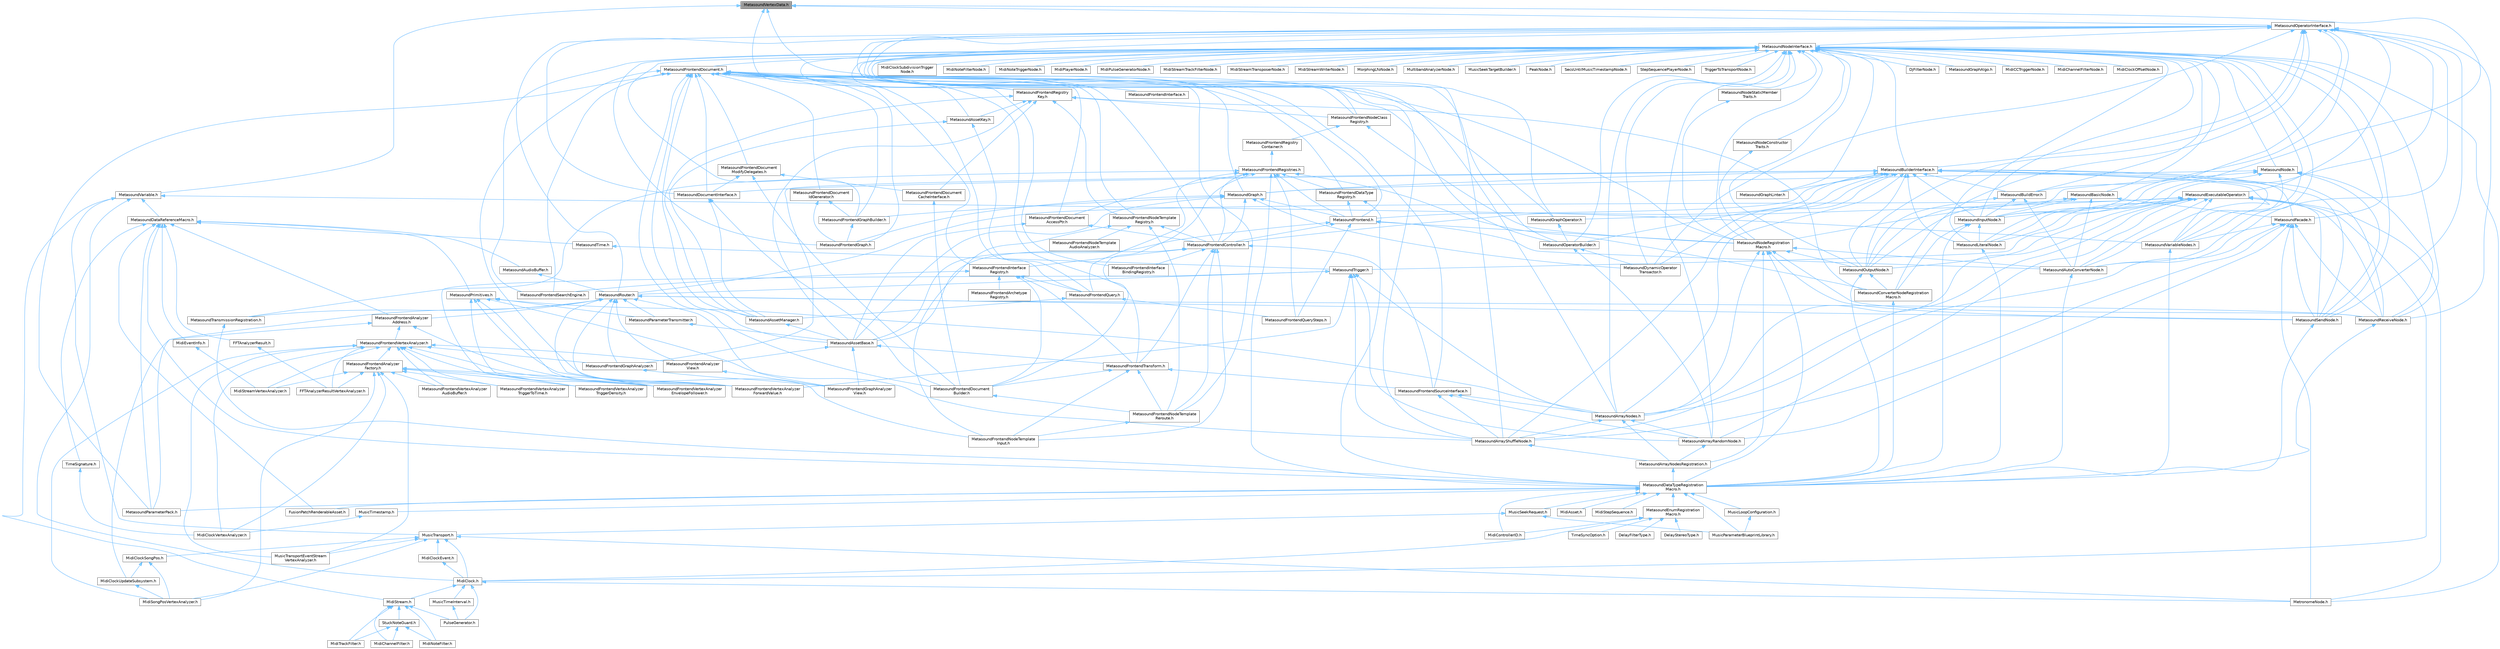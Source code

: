 digraph "MetasoundVertexData.h"
{
 // INTERACTIVE_SVG=YES
 // LATEX_PDF_SIZE
  bgcolor="transparent";
  edge [fontname=Helvetica,fontsize=10,labelfontname=Helvetica,labelfontsize=10];
  node [fontname=Helvetica,fontsize=10,shape=box,height=0.2,width=0.4];
  Node1 [id="Node000001",label="MetasoundVertexData.h",height=0.2,width=0.4,color="gray40", fillcolor="grey60", style="filled", fontcolor="black",tooltip=" "];
  Node1 -> Node2 [id="edge1_Node000001_Node000002",dir="back",color="steelblue1",style="solid",tooltip=" "];
  Node2 [id="Node000002",label="MetasoundGraphOperator.h",height=0.2,width=0.4,color="grey40", fillcolor="white", style="filled",URL="$d2/dd4/MetasoundGraphOperator_8h.html",tooltip=" "];
  Node2 -> Node3 [id="edge2_Node000002_Node000003",dir="back",color="steelblue1",style="solid",tooltip=" "];
  Node3 [id="Node000003",label="MetasoundOperatorBuilder.h",height=0.2,width=0.4,color="grey40", fillcolor="white", style="filled",URL="$de/d63/MetasoundOperatorBuilder_8h.html",tooltip=" "];
  Node3 -> Node4 [id="edge3_Node000003_Node000004",dir="back",color="steelblue1",style="solid",tooltip=" "];
  Node4 [id="Node000004",label="MetasoundArrayRandomNode.h",height=0.2,width=0.4,color="grey40", fillcolor="white", style="filled",URL="$d3/d94/MetasoundArrayRandomNode_8h.html",tooltip=" "];
  Node4 -> Node5 [id="edge4_Node000004_Node000005",dir="back",color="steelblue1",style="solid",tooltip=" "];
  Node5 [id="Node000005",label="MetasoundArrayNodesRegistration.h",height=0.2,width=0.4,color="grey40", fillcolor="white", style="filled",URL="$d2/d35/MetasoundArrayNodesRegistration_8h.html",tooltip=" "];
  Node5 -> Node6 [id="edge5_Node000005_Node000006",dir="back",color="steelblue1",style="solid",tooltip=" "];
  Node6 [id="Node000006",label="MetasoundDataTypeRegistration\lMacro.h",height=0.2,width=0.4,color="grey40", fillcolor="white", style="filled",URL="$d1/d2b/MetasoundDataTypeRegistrationMacro_8h.html",tooltip=" "];
  Node6 -> Node7 [id="edge6_Node000006_Node000007",dir="back",color="steelblue1",style="solid",tooltip=" "];
  Node7 [id="Node000007",label="FusionPatchRenderableAsset.h",height=0.2,width=0.4,color="grey40", fillcolor="white", style="filled",URL="$d0/dd5/FusionPatchRenderableAsset_8h.html",tooltip=" "];
  Node6 -> Node8 [id="edge7_Node000006_Node000008",dir="back",color="steelblue1",style="solid",tooltip=" "];
  Node8 [id="Node000008",label="MetasoundEnumRegistration\lMacro.h",height=0.2,width=0.4,color="grey40", fillcolor="white", style="filled",URL="$dd/da6/MetasoundEnumRegistrationMacro_8h.html",tooltip=" "];
  Node8 -> Node9 [id="edge8_Node000008_Node000009",dir="back",color="steelblue1",style="solid",tooltip=" "];
  Node9 [id="Node000009",label="DelayFilterType.h",height=0.2,width=0.4,color="grey40", fillcolor="white", style="filled",URL="$da/d13/DelayFilterType_8h.html",tooltip=" "];
  Node8 -> Node10 [id="edge9_Node000008_Node000010",dir="back",color="steelblue1",style="solid",tooltip=" "];
  Node10 [id="Node000010",label="DelayStereoType.h",height=0.2,width=0.4,color="grey40", fillcolor="white", style="filled",URL="$d4/db3/DelayStereoType_8h.html",tooltip=" "];
  Node8 -> Node11 [id="edge10_Node000008_Node000011",dir="back",color="steelblue1",style="solid",tooltip=" "];
  Node11 [id="Node000011",label="MidiClock.h",height=0.2,width=0.4,color="grey40", fillcolor="white", style="filled",URL="$df/d88/MidiClock_8h.html",tooltip=" "];
  Node11 -> Node12 [id="edge11_Node000011_Node000012",dir="back",color="steelblue1",style="solid",tooltip=" "];
  Node12 [id="Node000012",label="MetronomeNode.h",height=0.2,width=0.4,color="grey40", fillcolor="white", style="filled",URL="$d9/daa/MetronomeNode_8h.html",tooltip=" "];
  Node11 -> Node13 [id="edge12_Node000011_Node000013",dir="back",color="steelblue1",style="solid",tooltip=" "];
  Node13 [id="Node000013",label="MidiStream.h",height=0.2,width=0.4,color="grey40", fillcolor="white", style="filled",URL="$d8/ded/MidiStream_8h.html",tooltip=" "];
  Node13 -> Node14 [id="edge13_Node000013_Node000014",dir="back",color="steelblue1",style="solid",tooltip=" "];
  Node14 [id="Node000014",label="MidiChannelFilter.h",height=0.2,width=0.4,color="grey40", fillcolor="white", style="filled",URL="$d3/dab/MidiChannelFilter_8h.html",tooltip=" "];
  Node13 -> Node15 [id="edge14_Node000013_Node000015",dir="back",color="steelblue1",style="solid",tooltip=" "];
  Node15 [id="Node000015",label="MidiNoteFilter.h",height=0.2,width=0.4,color="grey40", fillcolor="white", style="filled",URL="$d4/d05/MidiNoteFilter_8h.html",tooltip=" "];
  Node13 -> Node16 [id="edge15_Node000013_Node000016",dir="back",color="steelblue1",style="solid",tooltip=" "];
  Node16 [id="Node000016",label="MidiTrackFilter.h",height=0.2,width=0.4,color="grey40", fillcolor="white", style="filled",URL="$d0/d2f/MidiTrackFilter_8h.html",tooltip=" "];
  Node13 -> Node17 [id="edge16_Node000013_Node000017",dir="back",color="steelblue1",style="solid",tooltip=" "];
  Node17 [id="Node000017",label="PulseGenerator.h",height=0.2,width=0.4,color="grey40", fillcolor="white", style="filled",URL="$da/db3/PulseGenerator_8h.html",tooltip=" "];
  Node13 -> Node18 [id="edge17_Node000013_Node000018",dir="back",color="steelblue1",style="solid",tooltip=" "];
  Node18 [id="Node000018",label="StuckNoteGuard.h",height=0.2,width=0.4,color="grey40", fillcolor="white", style="filled",URL="$df/dcf/StuckNoteGuard_8h.html",tooltip=" "];
  Node18 -> Node14 [id="edge18_Node000018_Node000014",dir="back",color="steelblue1",style="solid",tooltip=" "];
  Node18 -> Node15 [id="edge19_Node000018_Node000015",dir="back",color="steelblue1",style="solid",tooltip=" "];
  Node18 -> Node16 [id="edge20_Node000018_Node000016",dir="back",color="steelblue1",style="solid",tooltip=" "];
  Node11 -> Node19 [id="edge21_Node000011_Node000019",dir="back",color="steelblue1",style="solid",tooltip=" "];
  Node19 [id="Node000019",label="MusicTimeInterval.h",height=0.2,width=0.4,color="grey40", fillcolor="white", style="filled",URL="$dc/da7/MusicTimeInterval_8h.html",tooltip=" "];
  Node19 -> Node17 [id="edge22_Node000019_Node000017",dir="back",color="steelblue1",style="solid",tooltip=" "];
  Node11 -> Node17 [id="edge23_Node000011_Node000017",dir="back",color="steelblue1",style="solid",tooltip=" "];
  Node8 -> Node20 [id="edge24_Node000008_Node000020",dir="back",color="steelblue1",style="solid",tooltip=" "];
  Node20 [id="Node000020",label="MidiControllerID.h",height=0.2,width=0.4,color="grey40", fillcolor="white", style="filled",URL="$d0/d53/MidiControllerID_8h.html",tooltip=" "];
  Node8 -> Node21 [id="edge25_Node000008_Node000021",dir="back",color="steelblue1",style="solid",tooltip=" "];
  Node21 [id="Node000021",label="TimeSyncOption.h",height=0.2,width=0.4,color="grey40", fillcolor="white", style="filled",URL="$d4/dc5/HarmonixMetasound_2Public_2HarmonixMetasound_2DataTypes_2TimeSyncOption_8h.html",tooltip=" "];
  Node6 -> Node22 [id="edge26_Node000006_Node000022",dir="back",color="steelblue1",style="solid",tooltip=" "];
  Node22 [id="Node000022",label="MetasoundParameterPack.h",height=0.2,width=0.4,color="grey40", fillcolor="white", style="filled",URL="$d8/d84/MetasoundParameterPack_8h.html",tooltip=" "];
  Node6 -> Node23 [id="edge27_Node000006_Node000023",dir="back",color="steelblue1",style="solid",tooltip=" "];
  Node23 [id="Node000023",label="MidiAsset.h",height=0.2,width=0.4,color="grey40", fillcolor="white", style="filled",URL="$da/d6b/MidiAsset_8h.html",tooltip=" "];
  Node6 -> Node20 [id="edge28_Node000006_Node000020",dir="back",color="steelblue1",style="solid",tooltip=" "];
  Node6 -> Node24 [id="edge29_Node000006_Node000024",dir="back",color="steelblue1",style="solid",tooltip=" "];
  Node24 [id="Node000024",label="MidiStepSequence.h",height=0.2,width=0.4,color="grey40", fillcolor="white", style="filled",URL="$de/dbc/MidiStepSequence_8h.html",tooltip=" "];
  Node6 -> Node25 [id="edge30_Node000006_Node000025",dir="back",color="steelblue1",style="solid",tooltip=" "];
  Node25 [id="Node000025",label="MusicLoopConfiguration.h",height=0.2,width=0.4,color="grey40", fillcolor="white", style="filled",URL="$de/d33/MusicLoopConfiguration_8h.html",tooltip=" "];
  Node25 -> Node26 [id="edge31_Node000025_Node000026",dir="back",color="steelblue1",style="solid",tooltip=" "];
  Node26 [id="Node000026",label="MusicParameterBlueprintLibrary.h",height=0.2,width=0.4,color="grey40", fillcolor="white", style="filled",URL="$d0/d2e/MusicParameterBlueprintLibrary_8h.html",tooltip=" "];
  Node6 -> Node26 [id="edge32_Node000006_Node000026",dir="back",color="steelblue1",style="solid",tooltip=" "];
  Node6 -> Node27 [id="edge33_Node000006_Node000027",dir="back",color="steelblue1",style="solid",tooltip=" "];
  Node27 [id="Node000027",label="MusicSeekRequest.h",height=0.2,width=0.4,color="grey40", fillcolor="white", style="filled",URL="$d0/d38/MusicSeekRequest_8h.html",tooltip=" "];
  Node27 -> Node26 [id="edge34_Node000027_Node000026",dir="back",color="steelblue1",style="solid",tooltip=" "];
  Node27 -> Node28 [id="edge35_Node000027_Node000028",dir="back",color="steelblue1",style="solid",tooltip=" "];
  Node28 [id="Node000028",label="MusicTransport.h",height=0.2,width=0.4,color="grey40", fillcolor="white", style="filled",URL="$d2/d3d/MusicTransport_8h.html",tooltip=" "];
  Node28 -> Node12 [id="edge36_Node000028_Node000012",dir="back",color="steelblue1",style="solid",tooltip=" "];
  Node28 -> Node11 [id="edge37_Node000028_Node000011",dir="back",color="steelblue1",style="solid",tooltip=" "];
  Node28 -> Node29 [id="edge38_Node000028_Node000029",dir="back",color="steelblue1",style="solid",tooltip=" "];
  Node29 [id="Node000029",label="MidiClockEvent.h",height=0.2,width=0.4,color="grey40", fillcolor="white", style="filled",URL="$d7/d7d/MidiClockEvent_8h.html",tooltip=" "];
  Node29 -> Node11 [id="edge39_Node000029_Node000011",dir="back",color="steelblue1",style="solid",tooltip=" "];
  Node28 -> Node30 [id="edge40_Node000028_Node000030",dir="back",color="steelblue1",style="solid",tooltip=" "];
  Node30 [id="Node000030",label="MidiClockSongPos.h",height=0.2,width=0.4,color="grey40", fillcolor="white", style="filled",URL="$d2/d72/MidiClockSongPos_8h.html",tooltip=" "];
  Node30 -> Node31 [id="edge41_Node000030_Node000031",dir="back",color="steelblue1",style="solid",tooltip=" "];
  Node31 [id="Node000031",label="MidiClockUpdateSubsystem.h",height=0.2,width=0.4,color="grey40", fillcolor="white", style="filled",URL="$dc/d52/MidiClockUpdateSubsystem_8h.html",tooltip=" "];
  Node31 -> Node32 [id="edge42_Node000031_Node000032",dir="back",color="steelblue1",style="solid",tooltip=" "];
  Node32 [id="Node000032",label="MidiSongPosVertexAnalyzer.h",height=0.2,width=0.4,color="grey40", fillcolor="white", style="filled",URL="$db/d10/MidiSongPosVertexAnalyzer_8h.html",tooltip=" "];
  Node30 -> Node32 [id="edge43_Node000030_Node000032",dir="back",color="steelblue1",style="solid",tooltip=" "];
  Node28 -> Node32 [id="edge44_Node000028_Node000032",dir="back",color="steelblue1",style="solid",tooltip=" "];
  Node28 -> Node33 [id="edge45_Node000028_Node000033",dir="back",color="steelblue1",style="solid",tooltip=" "];
  Node33 [id="Node000033",label="MusicTransportEventStream\lVertexAnalyzer.h",height=0.2,width=0.4,color="grey40", fillcolor="white", style="filled",URL="$d1/da4/MusicTransportEventStreamVertexAnalyzer_8h.html",tooltip=" "];
  Node6 -> Node34 [id="edge46_Node000006_Node000034",dir="back",color="steelblue1",style="solid",tooltip=" "];
  Node34 [id="Node000034",label="MusicTimestamp.h",height=0.2,width=0.4,color="grey40", fillcolor="white", style="filled",URL="$dc/d8f/MusicTimestamp_8h.html",tooltip=" "];
  Node34 -> Node35 [id="edge47_Node000034_Node000035",dir="back",color="steelblue1",style="solid",tooltip=" "];
  Node35 [id="Node000035",label="MidiClockVertexAnalyzer.h",height=0.2,width=0.4,color="grey40", fillcolor="white", style="filled",URL="$d5/dfa/MidiClockVertexAnalyzer_8h.html",tooltip=" "];
  Node3 -> Node36 [id="edge48_Node000003_Node000036",dir="back",color="steelblue1",style="solid",tooltip=" "];
  Node36 [id="Node000036",label="MetasoundDynamicOperator\lTransactor.h",height=0.2,width=0.4,color="grey40", fillcolor="white", style="filled",URL="$dc/dbd/MetasoundDynamicOperatorTransactor_8h.html",tooltip=" "];
  Node1 -> Node37 [id="edge49_Node000001_Node000037",dir="back",color="steelblue1",style="solid",tooltip=" "];
  Node37 [id="Node000037",label="MetasoundInputNode.h",height=0.2,width=0.4,color="grey40", fillcolor="white", style="filled",URL="$d3/d30/MetasoundInputNode_8h.html",tooltip=" "];
  Node37 -> Node38 [id="edge50_Node000037_Node000038",dir="back",color="steelblue1",style="solid",tooltip=" "];
  Node38 [id="Node000038",label="MetasoundConverterNodeRegistration\lMacro.h",height=0.2,width=0.4,color="grey40", fillcolor="white", style="filled",URL="$d1/de5/MetasoundConverterNodeRegistrationMacro_8h.html",tooltip=" "];
  Node38 -> Node6 [id="edge51_Node000038_Node000006",dir="back",color="steelblue1",style="solid",tooltip=" "];
  Node37 -> Node6 [id="edge52_Node000037_Node000006",dir="back",color="steelblue1",style="solid",tooltip=" "];
  Node37 -> Node39 [id="edge53_Node000037_Node000039",dir="back",color="steelblue1",style="solid",tooltip=" "];
  Node39 [id="Node000039",label="MetasoundLiteralNode.h",height=0.2,width=0.4,color="grey40", fillcolor="white", style="filled",URL="$db/d1d/MetasoundLiteralNode_8h.html",tooltip=" "];
  Node39 -> Node6 [id="edge54_Node000039_Node000006",dir="back",color="steelblue1",style="solid",tooltip=" "];
  Node1 -> Node3 [id="edge55_Node000001_Node000003",dir="back",color="steelblue1",style="solid",tooltip=" "];
  Node1 -> Node40 [id="edge56_Node000001_Node000040",dir="back",color="steelblue1",style="solid",tooltip=" "];
  Node40 [id="Node000040",label="MetasoundOperatorInterface.h",height=0.2,width=0.4,color="grey40", fillcolor="white", style="filled",URL="$dd/d27/MetasoundOperatorInterface_8h.html",tooltip=" "];
  Node40 -> Node41 [id="edge57_Node000040_Node000041",dir="back",color="steelblue1",style="solid",tooltip=" "];
  Node41 [id="Node000041",label="MetasoundArrayNodes.h",height=0.2,width=0.4,color="grey40", fillcolor="white", style="filled",URL="$de/d05/MetasoundArrayNodes_8h.html",tooltip=" "];
  Node41 -> Node5 [id="edge58_Node000041_Node000005",dir="back",color="steelblue1",style="solid",tooltip=" "];
  Node41 -> Node4 [id="edge59_Node000041_Node000004",dir="back",color="steelblue1",style="solid",tooltip=" "];
  Node41 -> Node42 [id="edge60_Node000041_Node000042",dir="back",color="steelblue1",style="solid",tooltip=" "];
  Node42 [id="Node000042",label="MetasoundArrayShuffleNode.h",height=0.2,width=0.4,color="grey40", fillcolor="white", style="filled",URL="$db/dcb/MetasoundArrayShuffleNode_8h.html",tooltip=" "];
  Node42 -> Node5 [id="edge61_Node000042_Node000005",dir="back",color="steelblue1",style="solid",tooltip=" "];
  Node40 -> Node42 [id="edge62_Node000040_Node000042",dir="back",color="steelblue1",style="solid",tooltip=" "];
  Node40 -> Node43 [id="edge63_Node000040_Node000043",dir="back",color="steelblue1",style="solid",tooltip=" "];
  Node43 [id="Node000043",label="MetasoundAutoConverterNode.h",height=0.2,width=0.4,color="grey40", fillcolor="white", style="filled",URL="$de/d7e/MetasoundAutoConverterNode_8h.html",tooltip=" "];
  Node43 -> Node6 [id="edge64_Node000043_Node000006",dir="back",color="steelblue1",style="solid",tooltip=" "];
  Node40 -> Node44 [id="edge65_Node000040_Node000044",dir="back",color="steelblue1",style="solid",tooltip=" "];
  Node44 [id="Node000044",label="MetasoundBuildError.h",height=0.2,width=0.4,color="grey40", fillcolor="white", style="filled",URL="$d6/d6d/MetasoundBuildError_8h.html",tooltip=" "];
  Node44 -> Node43 [id="edge66_Node000044_Node000043",dir="back",color="steelblue1",style="solid",tooltip=" "];
  Node44 -> Node37 [id="edge67_Node000044_Node000037",dir="back",color="steelblue1",style="solid",tooltip=" "];
  Node44 -> Node45 [id="edge68_Node000044_Node000045",dir="back",color="steelblue1",style="solid",tooltip=" "];
  Node45 [id="Node000045",label="MetasoundOutputNode.h",height=0.2,width=0.4,color="grey40", fillcolor="white", style="filled",URL="$d5/d06/MetasoundOutputNode_8h.html",tooltip=" "];
  Node45 -> Node38 [id="edge69_Node000045_Node000038",dir="back",color="steelblue1",style="solid",tooltip=" "];
  Node45 -> Node6 [id="edge70_Node000045_Node000006",dir="back",color="steelblue1",style="solid",tooltip=" "];
  Node40 -> Node46 [id="edge71_Node000040_Node000046",dir="back",color="steelblue1",style="solid",tooltip=" "];
  Node46 [id="Node000046",label="MetasoundBuilderInterface.h",height=0.2,width=0.4,color="grey40", fillcolor="white", style="filled",URL="$d9/d0d/MetasoundBuilderInterface_8h.html",tooltip=" "];
  Node46 -> Node41 [id="edge72_Node000046_Node000041",dir="back",color="steelblue1",style="solid",tooltip=" "];
  Node46 -> Node42 [id="edge73_Node000046_Node000042",dir="back",color="steelblue1",style="solid",tooltip=" "];
  Node46 -> Node43 [id="edge74_Node000046_Node000043",dir="back",color="steelblue1",style="solid",tooltip=" "];
  Node46 -> Node44 [id="edge75_Node000046_Node000044",dir="back",color="steelblue1",style="solid",tooltip=" "];
  Node46 -> Node47 [id="edge76_Node000046_Node000047",dir="back",color="steelblue1",style="solid",tooltip=" "];
  Node47 [id="Node000047",label="MetasoundDocumentInterface.h",height=0.2,width=0.4,color="grey40", fillcolor="white", style="filled",URL="$dd/dfb/MetasoundDocumentInterface_8h.html",tooltip=" "];
  Node47 -> Node48 [id="edge77_Node000047_Node000048",dir="back",color="steelblue1",style="solid",tooltip=" "];
  Node48 [id="Node000048",label="MetasoundAssetManager.h",height=0.2,width=0.4,color="grey40", fillcolor="white", style="filled",URL="$dd/da3/MetasoundAssetManager_8h.html",tooltip=" "];
  Node48 -> Node49 [id="edge78_Node000048_Node000049",dir="back",color="steelblue1",style="solid",tooltip=" "];
  Node49 [id="Node000049",label="MetasoundAssetBase.h",height=0.2,width=0.4,color="grey40", fillcolor="white", style="filled",URL="$d5/d81/MetasoundAssetBase_8h.html",tooltip=" "];
  Node49 -> Node50 [id="edge79_Node000049_Node000050",dir="back",color="steelblue1",style="solid",tooltip=" "];
  Node50 [id="Node000050",label="MetasoundFrontendAnalyzer\lView.h",height=0.2,width=0.4,color="grey40", fillcolor="white", style="filled",URL="$d0/d5e/MetasoundFrontendAnalyzerView_8h.html",tooltip=" "];
  Node50 -> Node51 [id="edge80_Node000050_Node000051",dir="back",color="steelblue1",style="solid",tooltip=" "];
  Node51 [id="Node000051",label="MetasoundFrontendGraphAnalyzer\lView.h",height=0.2,width=0.4,color="grey40", fillcolor="white", style="filled",URL="$d6/dd1/MetasoundFrontendGraphAnalyzerView_8h.html",tooltip=" "];
  Node49 -> Node51 [id="edge81_Node000049_Node000051",dir="back",color="steelblue1",style="solid",tooltip=" "];
  Node49 -> Node52 [id="edge82_Node000049_Node000052",dir="back",color="steelblue1",style="solid",tooltip=" "];
  Node52 [id="Node000052",label="MetasoundFrontendTransform.h",height=0.2,width=0.4,color="grey40", fillcolor="white", style="filled",URL="$dc/d48/MetasoundFrontendTransform_8h.html",tooltip=" "];
  Node52 -> Node53 [id="edge83_Node000052_Node000053",dir="back",color="steelblue1",style="solid",tooltip=" "];
  Node53 [id="Node000053",label="MetasoundFrontendDocument\lBuilder.h",height=0.2,width=0.4,color="grey40", fillcolor="white", style="filled",URL="$da/dfa/MetasoundFrontendDocumentBuilder_8h.html",tooltip=" "];
  Node53 -> Node54 [id="edge84_Node000053_Node000054",dir="back",color="steelblue1",style="solid",tooltip=" "];
  Node54 [id="Node000054",label="MetasoundFrontendNodeTemplate\lReroute.h",height=0.2,width=0.4,color="grey40", fillcolor="white", style="filled",URL="$d7/d33/MetasoundFrontendNodeTemplateReroute_8h.html",tooltip=" "];
  Node54 -> Node55 [id="edge85_Node000054_Node000055",dir="back",color="steelblue1",style="solid",tooltip=" "];
  Node55 [id="Node000055",label="MetasoundFrontendNodeTemplate\lInput.h",height=0.2,width=0.4,color="grey40", fillcolor="white", style="filled",URL="$d6/d69/MetasoundFrontendNodeTemplateInput_8h.html",tooltip=" "];
  Node52 -> Node55 [id="edge86_Node000052_Node000055",dir="back",color="steelblue1",style="solid",tooltip=" "];
  Node52 -> Node54 [id="edge87_Node000052_Node000054",dir="back",color="steelblue1",style="solid",tooltip=" "];
  Node52 -> Node56 [id="edge88_Node000052_Node000056",dir="back",color="steelblue1",style="solid",tooltip=" "];
  Node56 [id="Node000056",label="MetasoundFrontendSourceInterface.h",height=0.2,width=0.4,color="grey40", fillcolor="white", style="filled",URL="$de/db5/MetasoundFrontendSourceInterface_8h.html",tooltip=" "];
  Node56 -> Node41 [id="edge89_Node000056_Node000041",dir="back",color="steelblue1",style="solid",tooltip=" "];
  Node56 -> Node4 [id="edge90_Node000056_Node000004",dir="back",color="steelblue1",style="solid",tooltip=" "];
  Node56 -> Node42 [id="edge91_Node000056_Node000042",dir="back",color="steelblue1",style="solid",tooltip=" "];
  Node47 -> Node53 [id="edge92_Node000047_Node000053",dir="back",color="steelblue1",style="solid",tooltip=" "];
  Node46 -> Node36 [id="edge93_Node000046_Node000036",dir="back",color="steelblue1",style="solid",tooltip=" "];
  Node46 -> Node57 [id="edge94_Node000046_Node000057",dir="back",color="steelblue1",style="solid",tooltip=" "];
  Node57 [id="Node000057",label="MetasoundFacade.h",height=0.2,width=0.4,color="grey40", fillcolor="white", style="filled",URL="$d2/deb/MetasoundFacade_8h.html",tooltip=" "];
  Node57 -> Node41 [id="edge95_Node000057_Node000041",dir="back",color="steelblue1",style="solid",tooltip=" "];
  Node57 -> Node4 [id="edge96_Node000057_Node000004",dir="back",color="steelblue1",style="solid",tooltip=" "];
  Node57 -> Node42 [id="edge97_Node000057_Node000042",dir="back",color="steelblue1",style="solid",tooltip=" "];
  Node57 -> Node58 [id="edge98_Node000057_Node000058",dir="back",color="steelblue1",style="solid",tooltip=" "];
  Node58 [id="Node000058",label="MetasoundReceiveNode.h",height=0.2,width=0.4,color="grey40", fillcolor="white", style="filled",URL="$d3/d08/MetasoundReceiveNode_8h.html",tooltip=" "];
  Node58 -> Node6 [id="edge99_Node000058_Node000006",dir="back",color="steelblue1",style="solid",tooltip=" "];
  Node57 -> Node59 [id="edge100_Node000057_Node000059",dir="back",color="steelblue1",style="solid",tooltip=" "];
  Node59 [id="Node000059",label="MetasoundSendNode.h",height=0.2,width=0.4,color="grey40", fillcolor="white", style="filled",URL="$dc/dca/MetasoundSendNode_8h.html",tooltip=" "];
  Node59 -> Node6 [id="edge101_Node000059_Node000006",dir="back",color="steelblue1",style="solid",tooltip=" "];
  Node57 -> Node60 [id="edge102_Node000057_Node000060",dir="back",color="steelblue1",style="solid",tooltip=" "];
  Node60 [id="Node000060",label="MetasoundVariableNodes.h",height=0.2,width=0.4,color="grey40", fillcolor="white", style="filled",URL="$d8/d34/MetasoundVariableNodes_8h.html",tooltip=" "];
  Node60 -> Node6 [id="edge103_Node000060_Node000006",dir="back",color="steelblue1",style="solid",tooltip=" "];
  Node57 -> Node12 [id="edge104_Node000057_Node000012",dir="back",color="steelblue1",style="solid",tooltip=" "];
  Node46 -> Node61 [id="edge105_Node000046_Node000061",dir="back",color="steelblue1",style="solid",tooltip=" "];
  Node61 [id="Node000061",label="MetasoundFrontend.h",height=0.2,width=0.4,color="grey40", fillcolor="white", style="filled",URL="$d4/d31/MetasoundFrontend_8h.html",tooltip=" "];
  Node61 -> Node49 [id="edge106_Node000061_Node000049",dir="back",color="steelblue1",style="solid",tooltip=" "];
  Node61 -> Node43 [id="edge107_Node000061_Node000043",dir="back",color="steelblue1",style="solid",tooltip=" "];
  Node61 -> Node62 [id="edge108_Node000061_Node000062",dir="back",color="steelblue1",style="solid",tooltip=" "];
  Node62 [id="Node000062",label="MetasoundFrontendController.h",height=0.2,width=0.4,color="grey40", fillcolor="white", style="filled",URL="$d0/d64/MetasoundFrontendController_8h.html",tooltip=" "];
  Node62 -> Node49 [id="edge109_Node000062_Node000049",dir="back",color="steelblue1",style="solid",tooltip=" "];
  Node62 -> Node63 [id="edge110_Node000062_Node000063",dir="back",color="steelblue1",style="solid",tooltip=" "];
  Node63 [id="Node000063",label="MetasoundFrontendInterface\lBindingRegistry.h",height=0.2,width=0.4,color="grey40", fillcolor="white", style="filled",URL="$da/de4/MetasoundFrontendInterfaceBindingRegistry_8h.html",tooltip=" "];
  Node62 -> Node64 [id="edge111_Node000062_Node000064",dir="back",color="steelblue1",style="solid",tooltip=" "];
  Node64 [id="Node000064",label="MetasoundFrontendInterface\lRegistry.h",height=0.2,width=0.4,color="grey40", fillcolor="white", style="filled",URL="$d7/d91/MetasoundFrontendInterfaceRegistry_8h.html",tooltip=" "];
  Node64 -> Node65 [id="edge112_Node000064_Node000065",dir="back",color="steelblue1",style="solid",tooltip=" "];
  Node65 [id="Node000065",label="MetasoundFrontendArchetype\lRegistry.h",height=0.2,width=0.4,color="grey40", fillcolor="white", style="filled",URL="$db/d0e/MetasoundFrontendArchetypeRegistry_8h.html",tooltip=" "];
  Node64 -> Node53 [id="edge113_Node000064_Node000053",dir="back",color="steelblue1",style="solid",tooltip=" "];
  Node64 -> Node66 [id="edge114_Node000064_Node000066",dir="back",color="steelblue1",style="solid",tooltip=" "];
  Node66 [id="Node000066",label="MetasoundFrontendQuery.h",height=0.2,width=0.4,color="grey40", fillcolor="white", style="filled",URL="$d6/dba/MetasoundFrontendQuery_8h.html",tooltip=" "];
  Node66 -> Node48 [id="edge115_Node000066_Node000048",dir="back",color="steelblue1",style="solid",tooltip=" "];
  Node66 -> Node67 [id="edge116_Node000066_Node000067",dir="back",color="steelblue1",style="solid",tooltip=" "];
  Node67 [id="Node000067",label="MetasoundFrontendQuerySteps.h",height=0.2,width=0.4,color="grey40", fillcolor="white", style="filled",URL="$d1/d63/MetasoundFrontendQuerySteps_8h.html",tooltip=" "];
  Node64 -> Node68 [id="edge117_Node000064_Node000068",dir="back",color="steelblue1",style="solid",tooltip=" "];
  Node68 [id="Node000068",label="MetasoundFrontendSearchEngine.h",height=0.2,width=0.4,color="grey40", fillcolor="white", style="filled",URL="$d3/de8/MetasoundFrontendSearchEngine_8h.html",tooltip=" "];
  Node64 -> Node52 [id="edge118_Node000064_Node000052",dir="back",color="steelblue1",style="solid",tooltip=" "];
  Node62 -> Node55 [id="edge119_Node000062_Node000055",dir="back",color="steelblue1",style="solid",tooltip=" "];
  Node62 -> Node54 [id="edge120_Node000062_Node000054",dir="back",color="steelblue1",style="solid",tooltip=" "];
  Node62 -> Node56 [id="edge121_Node000062_Node000056",dir="back",color="steelblue1",style="solid",tooltip=" "];
  Node62 -> Node52 [id="edge122_Node000062_Node000052",dir="back",color="steelblue1",style="solid",tooltip=" "];
  Node61 -> Node67 [id="edge123_Node000061_Node000067",dir="back",color="steelblue1",style="solid",tooltip=" "];
  Node61 -> Node69 [id="edge124_Node000061_Node000069",dir="back",color="steelblue1",style="solid",tooltip=" "];
  Node69 [id="Node000069",label="MetasoundNodeRegistration\lMacro.h",height=0.2,width=0.4,color="grey40", fillcolor="white", style="filled",URL="$d3/d0b/MetasoundNodeRegistrationMacro_8h.html",tooltip=" "];
  Node69 -> Node41 [id="edge125_Node000069_Node000041",dir="back",color="steelblue1",style="solid",tooltip=" "];
  Node69 -> Node5 [id="edge126_Node000069_Node000005",dir="back",color="steelblue1",style="solid",tooltip=" "];
  Node69 -> Node43 [id="edge127_Node000069_Node000043",dir="back",color="steelblue1",style="solid",tooltip=" "];
  Node69 -> Node6 [id="edge128_Node000069_Node000006",dir="back",color="steelblue1",style="solid",tooltip=" "];
  Node69 -> Node45 [id="edge129_Node000069_Node000045",dir="back",color="steelblue1",style="solid",tooltip=" "];
  Node69 -> Node58 [id="edge130_Node000069_Node000058",dir="back",color="steelblue1",style="solid",tooltip=" "];
  Node69 -> Node59 [id="edge131_Node000069_Node000059",dir="back",color="steelblue1",style="solid",tooltip=" "];
  Node46 -> Node62 [id="edge132_Node000046_Node000062",dir="back",color="steelblue1",style="solid",tooltip=" "];
  Node46 -> Node70 [id="edge133_Node000046_Node000070",dir="back",color="steelblue1",style="solid",tooltip=" "];
  Node70 [id="Node000070",label="MetasoundFrontendGraphAnalyzer.h",height=0.2,width=0.4,color="grey40", fillcolor="white", style="filled",URL="$de/d04/MetasoundFrontendGraphAnalyzer_8h.html",tooltip=" "];
  Node70 -> Node51 [id="edge134_Node000070_Node000051",dir="back",color="steelblue1",style="solid",tooltip=" "];
  Node46 -> Node71 [id="edge135_Node000046_Node000071",dir="back",color="steelblue1",style="solid",tooltip=" "];
  Node71 [id="Node000071",label="MetasoundGraph.h",height=0.2,width=0.4,color="grey40", fillcolor="white", style="filled",URL="$de/d89/MetasoundGraph_8h.html",tooltip=" "];
  Node71 -> Node49 [id="edge136_Node000071_Node000049",dir="back",color="steelblue1",style="solid",tooltip=" "];
  Node71 -> Node36 [id="edge137_Node000071_Node000036",dir="back",color="steelblue1",style="solid",tooltip=" "];
  Node71 -> Node61 [id="edge138_Node000071_Node000061",dir="back",color="steelblue1",style="solid",tooltip=" "];
  Node71 -> Node62 [id="edge139_Node000071_Node000062",dir="back",color="steelblue1",style="solid",tooltip=" "];
  Node71 -> Node72 [id="edge140_Node000071_Node000072",dir="back",color="steelblue1",style="solid",tooltip=" "];
  Node72 [id="Node000072",label="MetasoundFrontendGraph.h",height=0.2,width=0.4,color="grey40", fillcolor="white", style="filled",URL="$db/d4b/MetasoundFrontendGraph_8h.html",tooltip=" "];
  Node71 -> Node73 [id="edge141_Node000071_Node000073",dir="back",color="steelblue1",style="solid",tooltip=" "];
  Node73 [id="Node000073",label="MetasoundFrontendGraphBuilder.h",height=0.2,width=0.4,color="grey40", fillcolor="white", style="filled",URL="$d4/d98/MetasoundFrontendGraphBuilder_8h.html",tooltip=" "];
  Node73 -> Node72 [id="edge142_Node000073_Node000072",dir="back",color="steelblue1",style="solid",tooltip=" "];
  Node46 -> Node74 [id="edge143_Node000046_Node000074",dir="back",color="steelblue1",style="solid",tooltip=" "];
  Node74 [id="Node000074",label="MetasoundGraphLinter.h",height=0.2,width=0.4,color="grey40", fillcolor="white", style="filled",URL="$de/d0a/MetasoundGraphLinter_8h.html",tooltip=" "];
  Node46 -> Node37 [id="edge144_Node000046_Node000037",dir="back",color="steelblue1",style="solid",tooltip=" "];
  Node46 -> Node39 [id="edge145_Node000046_Node000039",dir="back",color="steelblue1",style="solid",tooltip=" "];
  Node46 -> Node3 [id="edge146_Node000046_Node000003",dir="back",color="steelblue1",style="solid",tooltip=" "];
  Node46 -> Node45 [id="edge147_Node000046_Node000045",dir="back",color="steelblue1",style="solid",tooltip=" "];
  Node46 -> Node58 [id="edge148_Node000046_Node000058",dir="back",color="steelblue1",style="solid",tooltip=" "];
  Node46 -> Node59 [id="edge149_Node000046_Node000059",dir="back",color="steelblue1",style="solid",tooltip=" "];
  Node46 -> Node60 [id="edge150_Node000046_Node000060",dir="back",color="steelblue1",style="solid",tooltip=" "];
  Node40 -> Node38 [id="edge151_Node000040_Node000038",dir="back",color="steelblue1",style="solid",tooltip=" "];
  Node40 -> Node47 [id="edge152_Node000040_Node000047",dir="back",color="steelblue1",style="solid",tooltip=" "];
  Node40 -> Node36 [id="edge153_Node000040_Node000036",dir="back",color="steelblue1",style="solid",tooltip=" "];
  Node40 -> Node75 [id="edge154_Node000040_Node000075",dir="back",color="steelblue1",style="solid",tooltip=" "];
  Node75 [id="Node000075",label="MetasoundExecutableOperator.h",height=0.2,width=0.4,color="grey40", fillcolor="white", style="filled",URL="$d3/d63/MetasoundExecutableOperator_8h.html",tooltip=" "];
  Node75 -> Node41 [id="edge155_Node000075_Node000041",dir="back",color="steelblue1",style="solid",tooltip=" "];
  Node75 -> Node4 [id="edge156_Node000075_Node000004",dir="back",color="steelblue1",style="solid",tooltip=" "];
  Node75 -> Node42 [id="edge157_Node000075_Node000042",dir="back",color="steelblue1",style="solid",tooltip=" "];
  Node75 -> Node43 [id="edge158_Node000075_Node000043",dir="back",color="steelblue1",style="solid",tooltip=" "];
  Node75 -> Node2 [id="edge159_Node000075_Node000002",dir="back",color="steelblue1",style="solid",tooltip=" "];
  Node75 -> Node37 [id="edge160_Node000075_Node000037",dir="back",color="steelblue1",style="solid",tooltip=" "];
  Node75 -> Node39 [id="edge161_Node000075_Node000039",dir="back",color="steelblue1",style="solid",tooltip=" "];
  Node75 -> Node45 [id="edge162_Node000075_Node000045",dir="back",color="steelblue1",style="solid",tooltip=" "];
  Node75 -> Node58 [id="edge163_Node000075_Node000058",dir="back",color="steelblue1",style="solid",tooltip=" "];
  Node75 -> Node76 [id="edge164_Node000075_Node000076",dir="back",color="steelblue1",style="solid",tooltip=" "];
  Node76 [id="Node000076",label="MetasoundRouter.h",height=0.2,width=0.4,color="grey40", fillcolor="white", style="filled",URL="$da/d1c/MetasoundRouter_8h.html",tooltip=" "];
  Node76 -> Node77 [id="edge165_Node000076_Node000077",dir="back",color="steelblue1",style="solid",tooltip=" "];
  Node77 [id="Node000077",label="MetasoundFrontendAnalyzer\lAddress.h",height=0.2,width=0.4,color="grey40", fillcolor="white", style="filled",URL="$d0/dd8/MetasoundFrontendAnalyzerAddress_8h.html",tooltip=" "];
  Node77 -> Node78 [id="edge166_Node000077_Node000078",dir="back",color="steelblue1",style="solid",tooltip=" "];
  Node78 [id="Node000078",label="MetasoundFrontendVertexAnalyzer.h",height=0.2,width=0.4,color="grey40", fillcolor="white", style="filled",URL="$db/d7d/MetasoundFrontendVertexAnalyzer_8h.html",tooltip=" "];
  Node78 -> Node79 [id="edge167_Node000078_Node000079",dir="back",color="steelblue1",style="solid",tooltip=" "];
  Node79 [id="Node000079",label="FFTAnalyzerResultVertexAnalyzer.h",height=0.2,width=0.4,color="grey40", fillcolor="white", style="filled",URL="$d6/d38/FFTAnalyzerResultVertexAnalyzer_8h.html",tooltip=" "];
  Node78 -> Node80 [id="edge168_Node000078_Node000080",dir="back",color="steelblue1",style="solid",tooltip=" "];
  Node80 [id="Node000080",label="MetasoundFrontendAnalyzer\lFactory.h",height=0.2,width=0.4,color="grey40", fillcolor="white", style="filled",URL="$d1/dc2/MetasoundFrontendAnalyzerFactory_8h.html",tooltip=" "];
  Node80 -> Node79 [id="edge169_Node000080_Node000079",dir="back",color="steelblue1",style="solid",tooltip=" "];
  Node80 -> Node81 [id="edge170_Node000080_Node000081",dir="back",color="steelblue1",style="solid",tooltip=" "];
  Node81 [id="Node000081",label="MetasoundFrontendVertexAnalyzer\lAudioBuffer.h",height=0.2,width=0.4,color="grey40", fillcolor="white", style="filled",URL="$d2/db9/MetasoundFrontendVertexAnalyzerAudioBuffer_8h.html",tooltip=" "];
  Node80 -> Node82 [id="edge171_Node000080_Node000082",dir="back",color="steelblue1",style="solid",tooltip=" "];
  Node82 [id="Node000082",label="MetasoundFrontendVertexAnalyzer\lEnvelopeFollower.h",height=0.2,width=0.4,color="grey40", fillcolor="white", style="filled",URL="$d1/deb/MetasoundFrontendVertexAnalyzerEnvelopeFollower_8h.html",tooltip=" "];
  Node80 -> Node83 [id="edge172_Node000080_Node000083",dir="back",color="steelblue1",style="solid",tooltip=" "];
  Node83 [id="Node000083",label="MetasoundFrontendVertexAnalyzer\lForwardValue.h",height=0.2,width=0.4,color="grey40", fillcolor="white", style="filled",URL="$d2/d15/MetasoundFrontendVertexAnalyzerForwardValue_8h.html",tooltip=" "];
  Node80 -> Node84 [id="edge173_Node000080_Node000084",dir="back",color="steelblue1",style="solid",tooltip=" "];
  Node84 [id="Node000084",label="MetasoundFrontendVertexAnalyzer\lTriggerDensity.h",height=0.2,width=0.4,color="grey40", fillcolor="white", style="filled",URL="$dd/df1/MetasoundFrontendVertexAnalyzerTriggerDensity_8h.html",tooltip=" "];
  Node80 -> Node85 [id="edge174_Node000080_Node000085",dir="back",color="steelblue1",style="solid",tooltip=" "];
  Node85 [id="Node000085",label="MetasoundFrontendVertexAnalyzer\lTriggerToTime.h",height=0.2,width=0.4,color="grey40", fillcolor="white", style="filled",URL="$d1/d93/MetasoundFrontendVertexAnalyzerTriggerToTime_8h.html",tooltip=" "];
  Node80 -> Node35 [id="edge175_Node000080_Node000035",dir="back",color="steelblue1",style="solid",tooltip=" "];
  Node80 -> Node32 [id="edge176_Node000080_Node000032",dir="back",color="steelblue1",style="solid",tooltip=" "];
  Node80 -> Node86 [id="edge177_Node000080_Node000086",dir="back",color="steelblue1",style="solid",tooltip=" "];
  Node86 [id="Node000086",label="MidiStreamVertexAnalyzer.h",height=0.2,width=0.4,color="grey40", fillcolor="white", style="filled",URL="$da/d0f/MidiStreamVertexAnalyzer_8h.html",tooltip=" "];
  Node80 -> Node33 [id="edge178_Node000080_Node000033",dir="back",color="steelblue1",style="solid",tooltip=" "];
  Node78 -> Node50 [id="edge179_Node000078_Node000050",dir="back",color="steelblue1",style="solid",tooltip=" "];
  Node78 -> Node70 [id="edge180_Node000078_Node000070",dir="back",color="steelblue1",style="solid",tooltip=" "];
  Node78 -> Node81 [id="edge181_Node000078_Node000081",dir="back",color="steelblue1",style="solid",tooltip=" "];
  Node78 -> Node82 [id="edge182_Node000078_Node000082",dir="back",color="steelblue1",style="solid",tooltip=" "];
  Node78 -> Node83 [id="edge183_Node000078_Node000083",dir="back",color="steelblue1",style="solid",tooltip=" "];
  Node78 -> Node85 [id="edge184_Node000078_Node000085",dir="back",color="steelblue1",style="solid",tooltip=" "];
  Node78 -> Node35 [id="edge185_Node000078_Node000035",dir="back",color="steelblue1",style="solid",tooltip=" "];
  Node78 -> Node32 [id="edge186_Node000078_Node000032",dir="back",color="steelblue1",style="solid",tooltip=" "];
  Node78 -> Node86 [id="edge187_Node000078_Node000086",dir="back",color="steelblue1",style="solid",tooltip=" "];
  Node78 -> Node33 [id="edge188_Node000078_Node000033",dir="back",color="steelblue1",style="solid",tooltip=" "];
  Node77 -> Node83 [id="edge189_Node000077_Node000083",dir="back",color="steelblue1",style="solid",tooltip=" "];
  Node77 -> Node31 [id="edge190_Node000077_Node000031",dir="back",color="steelblue1",style="solid",tooltip=" "];
  Node76 -> Node50 [id="edge191_Node000076_Node000050",dir="back",color="steelblue1",style="solid",tooltip=" "];
  Node76 -> Node70 [id="edge192_Node000076_Node000070",dir="back",color="steelblue1",style="solid",tooltip=" "];
  Node76 -> Node51 [id="edge193_Node000076_Node000051",dir="back",color="steelblue1",style="solid",tooltip=" "];
  Node76 -> Node82 [id="edge194_Node000076_Node000082",dir="back",color="steelblue1",style="solid",tooltip=" "];
  Node76 -> Node83 [id="edge195_Node000076_Node000083",dir="back",color="steelblue1",style="solid",tooltip=" "];
  Node76 -> Node22 [id="edge196_Node000076_Node000022",dir="back",color="steelblue1",style="solid",tooltip=" "];
  Node76 -> Node87 [id="edge197_Node000076_Node000087",dir="back",color="steelblue1",style="solid",tooltip=" "];
  Node87 [id="Node000087",label="MetasoundParameterTransmitter.h",height=0.2,width=0.4,color="grey40", fillcolor="white", style="filled",URL="$d7/d27/MetasoundParameterTransmitter_8h.html",tooltip=" "];
  Node87 -> Node49 [id="edge198_Node000087_Node000049",dir="back",color="steelblue1",style="solid",tooltip=" "];
  Node76 -> Node58 [id="edge199_Node000076_Node000058",dir="back",color="steelblue1",style="solid",tooltip=" "];
  Node76 -> Node59 [id="edge200_Node000076_Node000059",dir="back",color="steelblue1",style="solid",tooltip=" "];
  Node76 -> Node88 [id="edge201_Node000076_Node000088",dir="back",color="steelblue1",style="solid",tooltip=" "];
  Node88 [id="Node000088",label="MetasoundTransmissionRegistration.h",height=0.2,width=0.4,color="grey40", fillcolor="white", style="filled",URL="$d8/da5/MetasoundTransmissionRegistration_8h.html",tooltip=" "];
  Node88 -> Node6 [id="edge202_Node000088_Node000006",dir="back",color="steelblue1",style="solid",tooltip=" "];
  Node75 -> Node59 [id="edge203_Node000075_Node000059",dir="back",color="steelblue1",style="solid",tooltip=" "];
  Node75 -> Node89 [id="edge204_Node000075_Node000089",dir="back",color="steelblue1",style="solid",tooltip=" "];
  Node89 [id="Node000089",label="MetasoundTrigger.h",height=0.2,width=0.4,color="grey40", fillcolor="white", style="filled",URL="$d1/d5d/MetasoundTrigger_8h.html",tooltip=" "];
  Node89 -> Node41 [id="edge205_Node000089_Node000041",dir="back",color="steelblue1",style="solid",tooltip=" "];
  Node89 -> Node4 [id="edge206_Node000089_Node000004",dir="back",color="steelblue1",style="solid",tooltip=" "];
  Node89 -> Node42 [id="edge207_Node000089_Node000042",dir="back",color="steelblue1",style="solid",tooltip=" "];
  Node89 -> Node83 [id="edge208_Node000089_Node000083",dir="back",color="steelblue1",style="solid",tooltip=" "];
  Node89 -> Node84 [id="edge209_Node000089_Node000084",dir="back",color="steelblue1",style="solid",tooltip=" "];
  Node89 -> Node76 [id="edge210_Node000089_Node000076",dir="back",color="steelblue1",style="solid",tooltip=" "];
  Node75 -> Node60 [id="edge211_Node000075_Node000060",dir="back",color="steelblue1",style="solid",tooltip=" "];
  Node75 -> Node12 [id="edge212_Node000075_Node000012",dir="back",color="steelblue1",style="solid",tooltip=" "];
  Node75 -> Node11 [id="edge213_Node000075_Node000011",dir="back",color="steelblue1",style="solid",tooltip=" "];
  Node40 -> Node2 [id="edge214_Node000040_Node000002",dir="back",color="steelblue1",style="solid",tooltip=" "];
  Node40 -> Node37 [id="edge215_Node000040_Node000037",dir="back",color="steelblue1",style="solid",tooltip=" "];
  Node40 -> Node39 [id="edge216_Node000040_Node000039",dir="back",color="steelblue1",style="solid",tooltip=" "];
  Node40 -> Node90 [id="edge217_Node000040_Node000090",dir="back",color="steelblue1",style="solid",tooltip=" "];
  Node90 [id="Node000090",label="MetasoundNodeInterface.h",height=0.2,width=0.4,color="grey40", fillcolor="white", style="filled",URL="$d6/d9c/MetasoundNodeInterface_8h.html",tooltip=" "];
  Node90 -> Node91 [id="edge218_Node000090_Node000091",dir="back",color="steelblue1",style="solid",tooltip=" "];
  Node91 [id="Node000091",label="DjFilterNode.h",height=0.2,width=0.4,color="grey40", fillcolor="white", style="filled",URL="$d8/d6c/DjFilterNode_8h.html",tooltip=" "];
  Node90 -> Node41 [id="edge219_Node000090_Node000041",dir="back",color="steelblue1",style="solid",tooltip=" "];
  Node90 -> Node4 [id="edge220_Node000090_Node000004",dir="back",color="steelblue1",style="solid",tooltip=" "];
  Node90 -> Node42 [id="edge221_Node000090_Node000042",dir="back",color="steelblue1",style="solid",tooltip=" "];
  Node90 -> Node43 [id="edge222_Node000090_Node000043",dir="back",color="steelblue1",style="solid",tooltip=" "];
  Node90 -> Node92 [id="edge223_Node000090_Node000092",dir="back",color="steelblue1",style="solid",tooltip=" "];
  Node92 [id="Node000092",label="MetasoundBasicNode.h",height=0.2,width=0.4,color="grey40", fillcolor="white", style="filled",URL="$d2/d9e/MetasoundBasicNode_8h.html",tooltip=" "];
  Node92 -> Node43 [id="edge224_Node000092_Node000043",dir="back",color="steelblue1",style="solid",tooltip=" "];
  Node92 -> Node57 [id="edge225_Node000092_Node000057",dir="back",color="steelblue1",style="solid",tooltip=" "];
  Node92 -> Node37 [id="edge226_Node000092_Node000037",dir="back",color="steelblue1",style="solid",tooltip=" "];
  Node92 -> Node69 [id="edge227_Node000092_Node000069",dir="back",color="steelblue1",style="solid",tooltip=" "];
  Node92 -> Node45 [id="edge228_Node000092_Node000045",dir="back",color="steelblue1",style="solid",tooltip=" "];
  Node90 -> Node44 [id="edge229_Node000090_Node000044",dir="back",color="steelblue1",style="solid",tooltip=" "];
  Node90 -> Node46 [id="edge230_Node000090_Node000046",dir="back",color="steelblue1",style="solid",tooltip=" "];
  Node90 -> Node36 [id="edge231_Node000090_Node000036",dir="back",color="steelblue1",style="solid",tooltip=" "];
  Node90 -> Node57 [id="edge232_Node000090_Node000057",dir="back",color="steelblue1",style="solid",tooltip=" "];
  Node90 -> Node93 [id="edge233_Node000090_Node000093",dir="back",color="steelblue1",style="solid",tooltip=" "];
  Node93 [id="Node000093",label="MetasoundFrontendDocument.h",height=0.2,width=0.4,color="grey40", fillcolor="white", style="filled",URL="$d2/de7/MetasoundFrontendDocument_8h.html",tooltip=" "];
  Node93 -> Node49 [id="edge234_Node000093_Node000049",dir="back",color="steelblue1",style="solid",tooltip=" "];
  Node93 -> Node94 [id="edge235_Node000093_Node000094",dir="back",color="steelblue1",style="solid",tooltip=" "];
  Node94 [id="Node000094",label="MetasoundAssetKey.h",height=0.2,width=0.4,color="grey40", fillcolor="white", style="filled",URL="$d9/d63/MetasoundAssetKey_8h.html",tooltip=" "];
  Node94 -> Node48 [id="edge236_Node000094_Node000048",dir="back",color="steelblue1",style="solid",tooltip=" "];
  Node94 -> Node66 [id="edge237_Node000094_Node000066",dir="back",color="steelblue1",style="solid",tooltip=" "];
  Node93 -> Node48 [id="edge238_Node000093_Node000048",dir="back",color="steelblue1",style="solid",tooltip=" "];
  Node93 -> Node47 [id="edge239_Node000093_Node000047",dir="back",color="steelblue1",style="solid",tooltip=" "];
  Node93 -> Node61 [id="edge240_Node000093_Node000061",dir="back",color="steelblue1",style="solid",tooltip=" "];
  Node93 -> Node62 [id="edge241_Node000093_Node000062",dir="back",color="steelblue1",style="solid",tooltip=" "];
  Node93 -> Node95 [id="edge242_Node000093_Node000095",dir="back",color="steelblue1",style="solid",tooltip=" "];
  Node95 [id="Node000095",label="MetasoundFrontendDataType\lRegistry.h",height=0.2,width=0.4,color="grey40", fillcolor="white", style="filled",URL="$d3/d48/MetasoundFrontendDataTypeRegistry_8h.html",tooltip=" "];
  Node95 -> Node6 [id="edge243_Node000095_Node000006",dir="back",color="steelblue1",style="solid",tooltip=" "];
  Node95 -> Node61 [id="edge244_Node000095_Node000061",dir="back",color="steelblue1",style="solid",tooltip=" "];
  Node93 -> Node96 [id="edge245_Node000093_Node000096",dir="back",color="steelblue1",style="solid",tooltip=" "];
  Node96 [id="Node000096",label="MetasoundFrontendDocument\lAccessPtr.h",height=0.2,width=0.4,color="grey40", fillcolor="white", style="filled",URL="$d6/daa/MetasoundFrontendDocumentAccessPtr_8h.html",tooltip=" "];
  Node96 -> Node49 [id="edge246_Node000096_Node000049",dir="back",color="steelblue1",style="solid",tooltip=" "];
  Node96 -> Node62 [id="edge247_Node000096_Node000062",dir="back",color="steelblue1",style="solid",tooltip=" "];
  Node93 -> Node53 [id="edge248_Node000093_Node000053",dir="back",color="steelblue1",style="solid",tooltip=" "];
  Node93 -> Node97 [id="edge249_Node000093_Node000097",dir="back",color="steelblue1",style="solid",tooltip=" "];
  Node97 [id="Node000097",label="MetasoundFrontendDocument\lIdGenerator.h",height=0.2,width=0.4,color="grey40", fillcolor="white", style="filled",URL="$dc/d7e/MetasoundFrontendDocumentIdGenerator_8h.html",tooltip=" "];
  Node97 -> Node72 [id="edge250_Node000097_Node000072",dir="back",color="steelblue1",style="solid",tooltip=" "];
  Node97 -> Node73 [id="edge251_Node000097_Node000073",dir="back",color="steelblue1",style="solid",tooltip=" "];
  Node93 -> Node98 [id="edge252_Node000093_Node000098",dir="back",color="steelblue1",style="solid",tooltip=" "];
  Node98 [id="Node000098",label="MetasoundFrontendDocument\lModifyDelegates.h",height=0.2,width=0.4,color="grey40", fillcolor="white", style="filled",URL="$d8/dfc/MetasoundFrontendDocumentModifyDelegates_8h.html",tooltip=" "];
  Node98 -> Node47 [id="edge253_Node000098_Node000047",dir="back",color="steelblue1",style="solid",tooltip=" "];
  Node98 -> Node53 [id="edge254_Node000098_Node000053",dir="back",color="steelblue1",style="solid",tooltip=" "];
  Node98 -> Node99 [id="edge255_Node000098_Node000099",dir="back",color="steelblue1",style="solid",tooltip=" "];
  Node99 [id="Node000099",label="MetasoundFrontendDocument\lCacheInterface.h",height=0.2,width=0.4,color="grey40", fillcolor="white", style="filled",URL="$d9/d74/MetasoundFrontendDocumentCacheInterface_8h.html",tooltip=" "];
  Node99 -> Node53 [id="edge256_Node000099_Node000053",dir="back",color="steelblue1",style="solid",tooltip=" "];
  Node93 -> Node72 [id="edge257_Node000093_Node000072",dir="back",color="steelblue1",style="solid",tooltip=" "];
  Node93 -> Node73 [id="edge258_Node000093_Node000073",dir="back",color="steelblue1",style="solid",tooltip=" "];
  Node93 -> Node100 [id="edge259_Node000093_Node000100",dir="back",color="steelblue1",style="solid",tooltip=" "];
  Node100 [id="Node000100",label="MetasoundFrontendInterface.h",height=0.2,width=0.4,color="grey40", fillcolor="white", style="filled",URL="$df/d45/MetasoundFrontendInterface_8h.html",tooltip=" "];
  Node93 -> Node63 [id="edge260_Node000093_Node000063",dir="back",color="steelblue1",style="solid",tooltip=" "];
  Node93 -> Node64 [id="edge261_Node000093_Node000064",dir="back",color="steelblue1",style="solid",tooltip=" "];
  Node93 -> Node101 [id="edge262_Node000093_Node000101",dir="back",color="steelblue1",style="solid",tooltip=" "];
  Node101 [id="Node000101",label="MetasoundFrontendNodeClass\lRegistry.h",height=0.2,width=0.4,color="grey40", fillcolor="white", style="filled",URL="$d3/d29/MetasoundFrontendNodeClassRegistry_8h.html",tooltip=" "];
  Node101 -> Node102 [id="edge263_Node000101_Node000102",dir="back",color="steelblue1",style="solid",tooltip=" "];
  Node102 [id="Node000102",label="MetasoundFrontendRegistry\lContainer.h",height=0.2,width=0.4,color="grey40", fillcolor="white", style="filled",URL="$dd/d2f/MetasoundFrontendRegistryContainer_8h.html",tooltip=" "];
  Node102 -> Node103 [id="edge264_Node000102_Node000103",dir="back",color="steelblue1",style="solid",tooltip=" "];
  Node103 [id="Node000103",label="MetasoundFrontendRegistries.h",height=0.2,width=0.4,color="grey40", fillcolor="white", style="filled",URL="$db/d02/MetasoundFrontendRegistries_8h.html",tooltip=" "];
  Node103 -> Node38 [id="edge265_Node000103_Node000038",dir="back",color="steelblue1",style="solid",tooltip=" "];
  Node103 -> Node6 [id="edge266_Node000103_Node000006",dir="back",color="steelblue1",style="solid",tooltip=" "];
  Node103 -> Node61 [id="edge267_Node000103_Node000061",dir="back",color="steelblue1",style="solid",tooltip=" "];
  Node103 -> Node62 [id="edge268_Node000103_Node000062",dir="back",color="steelblue1",style="solid",tooltip=" "];
  Node103 -> Node95 [id="edge269_Node000103_Node000095",dir="back",color="steelblue1",style="solid",tooltip=" "];
  Node103 -> Node96 [id="edge270_Node000103_Node000096",dir="back",color="steelblue1",style="solid",tooltip=" "];
  Node103 -> Node53 [id="edge271_Node000103_Node000053",dir="back",color="steelblue1",style="solid",tooltip=" "];
  Node103 -> Node66 [id="edge272_Node000103_Node000066",dir="back",color="steelblue1",style="solid",tooltip=" "];
  Node103 -> Node67 [id="edge273_Node000103_Node000067",dir="back",color="steelblue1",style="solid",tooltip=" "];
  Node103 -> Node88 [id="edge274_Node000103_Node000088",dir="back",color="steelblue1",style="solid",tooltip=" "];
  Node101 -> Node69 [id="edge275_Node000101_Node000069",dir="back",color="steelblue1",style="solid",tooltip=" "];
  Node93 -> Node55 [id="edge276_Node000093_Node000055",dir="back",color="steelblue1",style="solid",tooltip=" "];
  Node93 -> Node104 [id="edge277_Node000093_Node000104",dir="back",color="steelblue1",style="solid",tooltip=" "];
  Node104 [id="Node000104",label="MetasoundFrontendNodeTemplate\lRegistry.h",height=0.2,width=0.4,color="grey40", fillcolor="white", style="filled",URL="$d8/da9/MetasoundFrontendNodeTemplateRegistry_8h.html",tooltip=" "];
  Node104 -> Node62 [id="edge278_Node000104_Node000062",dir="back",color="steelblue1",style="solid",tooltip=" "];
  Node104 -> Node105 [id="edge279_Node000104_Node000105",dir="back",color="steelblue1",style="solid",tooltip=" "];
  Node105 [id="Node000105",label="MetasoundFrontendNodeTemplate\lAudioAnalyzer.h",height=0.2,width=0.4,color="grey40", fillcolor="white", style="filled",URL="$d7/dea/MetasoundFrontendNodeTemplateAudioAnalyzer_8h.html",tooltip=" "];
  Node104 -> Node55 [id="edge280_Node000104_Node000055",dir="back",color="steelblue1",style="solid",tooltip=" "];
  Node104 -> Node54 [id="edge281_Node000104_Node000054",dir="back",color="steelblue1",style="solid",tooltip=" "];
  Node93 -> Node54 [id="edge282_Node000093_Node000054",dir="back",color="steelblue1",style="solid",tooltip=" "];
  Node93 -> Node66 [id="edge283_Node000093_Node000066",dir="back",color="steelblue1",style="solid",tooltip=" "];
  Node93 -> Node106 [id="edge284_Node000093_Node000106",dir="back",color="steelblue1",style="solid",tooltip=" "];
  Node106 [id="Node000106",label="MetasoundFrontendRegistry\lKey.h",height=0.2,width=0.4,color="grey40", fillcolor="white", style="filled",URL="$d2/dfa/MetasoundFrontendRegistryKey_8h.html",tooltip=" "];
  Node106 -> Node49 [id="edge285_Node000106_Node000049",dir="back",color="steelblue1",style="solid",tooltip=" "];
  Node106 -> Node94 [id="edge286_Node000106_Node000094",dir="back",color="steelblue1",style="solid",tooltip=" "];
  Node106 -> Node48 [id="edge287_Node000106_Node000048",dir="back",color="steelblue1",style="solid",tooltip=" "];
  Node106 -> Node38 [id="edge288_Node000106_Node000038",dir="back",color="steelblue1",style="solid",tooltip=" "];
  Node106 -> Node99 [id="edge289_Node000106_Node000099",dir="back",color="steelblue1",style="solid",tooltip=" "];
  Node106 -> Node101 [id="edge290_Node000106_Node000101",dir="back",color="steelblue1",style="solid",tooltip=" "];
  Node106 -> Node104 [id="edge291_Node000106_Node000104",dir="back",color="steelblue1",style="solid",tooltip=" "];
  Node93 -> Node68 [id="edge292_Node000093_Node000068",dir="back",color="steelblue1",style="solid",tooltip=" "];
  Node93 -> Node56 [id="edge293_Node000093_Node000056",dir="back",color="steelblue1",style="solid",tooltip=" "];
  Node93 -> Node52 [id="edge294_Node000093_Node000052",dir="back",color="steelblue1",style="solid",tooltip=" "];
  Node93 -> Node69 [id="edge295_Node000093_Node000069",dir="back",color="steelblue1",style="solid",tooltip=" "];
  Node93 -> Node22 [id="edge296_Node000093_Node000022",dir="back",color="steelblue1",style="solid",tooltip=" "];
  Node90 -> Node72 [id="edge297_Node000090_Node000072",dir="back",color="steelblue1",style="solid",tooltip=" "];
  Node90 -> Node73 [id="edge298_Node000090_Node000073",dir="back",color="steelblue1",style="solid",tooltip=" "];
  Node90 -> Node101 [id="edge299_Node000090_Node000101",dir="back",color="steelblue1",style="solid",tooltip=" "];
  Node90 -> Node106 [id="edge300_Node000090_Node000106",dir="back",color="steelblue1",style="solid",tooltip=" "];
  Node90 -> Node68 [id="edge301_Node000090_Node000068",dir="back",color="steelblue1",style="solid",tooltip=" "];
  Node90 -> Node71 [id="edge302_Node000090_Node000071",dir="back",color="steelblue1",style="solid",tooltip=" "];
  Node90 -> Node107 [id="edge303_Node000090_Node000107",dir="back",color="steelblue1",style="solid",tooltip=" "];
  Node107 [id="Node000107",label="MetasoundGraphAlgo.h",height=0.2,width=0.4,color="grey40", fillcolor="white", style="filled",URL="$dd/d26/MetasoundGraphAlgo_8h.html",tooltip=" "];
  Node90 -> Node74 [id="edge304_Node000090_Node000074",dir="back",color="steelblue1",style="solid",tooltip=" "];
  Node90 -> Node37 [id="edge305_Node000090_Node000037",dir="back",color="steelblue1",style="solid",tooltip=" "];
  Node90 -> Node39 [id="edge306_Node000090_Node000039",dir="back",color="steelblue1",style="solid",tooltip=" "];
  Node90 -> Node108 [id="edge307_Node000090_Node000108",dir="back",color="steelblue1",style="solid",tooltip=" "];
  Node108 [id="Node000108",label="MetasoundNode.h",height=0.2,width=0.4,color="grey40", fillcolor="white", style="filled",URL="$d1/d53/MetasoundNode_8h.html",tooltip=" "];
  Node108 -> Node71 [id="edge308_Node000108_Node000071",dir="back",color="steelblue1",style="solid",tooltip=" "];
  Node108 -> Node39 [id="edge309_Node000108_Node000039",dir="back",color="steelblue1",style="solid",tooltip=" "];
  Node108 -> Node45 [id="edge310_Node000108_Node000045",dir="back",color="steelblue1",style="solid",tooltip=" "];
  Node108 -> Node58 [id="edge311_Node000108_Node000058",dir="back",color="steelblue1",style="solid",tooltip=" "];
  Node108 -> Node59 [id="edge312_Node000108_Node000059",dir="back",color="steelblue1",style="solid",tooltip=" "];
  Node108 -> Node60 [id="edge313_Node000108_Node000060",dir="back",color="steelblue1",style="solid",tooltip=" "];
  Node90 -> Node109 [id="edge314_Node000090_Node000109",dir="back",color="steelblue1",style="solid",tooltip=" "];
  Node109 [id="Node000109",label="MetasoundNodeConstructor\lTraits.h",height=0.2,width=0.4,color="grey40", fillcolor="white", style="filled",URL="$d5/d2c/MetasoundNodeConstructorTraits_8h.html",tooltip=" "];
  Node109 -> Node69 [id="edge315_Node000109_Node000069",dir="back",color="steelblue1",style="solid",tooltip=" "];
  Node90 -> Node69 [id="edge316_Node000090_Node000069",dir="back",color="steelblue1",style="solid",tooltip=" "];
  Node90 -> Node110 [id="edge317_Node000090_Node000110",dir="back",color="steelblue1",style="solid",tooltip=" "];
  Node110 [id="Node000110",label="MetasoundNodeStaticMember\lTraits.h",height=0.2,width=0.4,color="grey40", fillcolor="white", style="filled",URL="$d7/d93/MetasoundNodeStaticMemberTraits_8h.html",tooltip=" "];
  Node110 -> Node69 [id="edge318_Node000110_Node000069",dir="back",color="steelblue1",style="solid",tooltip=" "];
  Node90 -> Node3 [id="edge319_Node000090_Node000003",dir="back",color="steelblue1",style="solid",tooltip=" "];
  Node90 -> Node45 [id="edge320_Node000090_Node000045",dir="back",color="steelblue1",style="solid",tooltip=" "];
  Node90 -> Node58 [id="edge321_Node000090_Node000058",dir="back",color="steelblue1",style="solid",tooltip=" "];
  Node90 -> Node59 [id="edge322_Node000090_Node000059",dir="back",color="steelblue1",style="solid",tooltip=" "];
  Node90 -> Node60 [id="edge323_Node000090_Node000060",dir="back",color="steelblue1",style="solid",tooltip=" "];
  Node90 -> Node12 [id="edge324_Node000090_Node000012",dir="back",color="steelblue1",style="solid",tooltip=" "];
  Node90 -> Node111 [id="edge325_Node000090_Node000111",dir="back",color="steelblue1",style="solid",tooltip=" "];
  Node111 [id="Node000111",label="MidiCCTriggerNode.h",height=0.2,width=0.4,color="grey40", fillcolor="white", style="filled",URL="$d5/d9f/MidiCCTriggerNode_8h.html",tooltip=" "];
  Node90 -> Node112 [id="edge326_Node000090_Node000112",dir="back",color="steelblue1",style="solid",tooltip=" "];
  Node112 [id="Node000112",label="MidiChannelFilterNode.h",height=0.2,width=0.4,color="grey40", fillcolor="white", style="filled",URL="$d6/d7a/MidiChannelFilterNode_8h.html",tooltip=" "];
  Node90 -> Node113 [id="edge327_Node000090_Node000113",dir="back",color="steelblue1",style="solid",tooltip=" "];
  Node113 [id="Node000113",label="MidiClockOffsetNode.h",height=0.2,width=0.4,color="grey40", fillcolor="white", style="filled",URL="$d7/d57/MidiClockOffsetNode_8h.html",tooltip=" "];
  Node90 -> Node114 [id="edge328_Node000090_Node000114",dir="back",color="steelblue1",style="solid",tooltip=" "];
  Node114 [id="Node000114",label="MidiClockSubdivisionTrigger\lNode.h",height=0.2,width=0.4,color="grey40", fillcolor="white", style="filled",URL="$d0/d15/MidiClockSubdivisionTriggerNode_8h.html",tooltip=" "];
  Node90 -> Node115 [id="edge329_Node000090_Node000115",dir="back",color="steelblue1",style="solid",tooltip=" "];
  Node115 [id="Node000115",label="MidiNoteFilterNode.h",height=0.2,width=0.4,color="grey40", fillcolor="white", style="filled",URL="$dc/d62/MidiNoteFilterNode_8h.html",tooltip=" "];
  Node90 -> Node116 [id="edge330_Node000090_Node000116",dir="back",color="steelblue1",style="solid",tooltip=" "];
  Node116 [id="Node000116",label="MidiNoteTriggerNode.h",height=0.2,width=0.4,color="grey40", fillcolor="white", style="filled",URL="$d2/dc1/MidiNoteTriggerNode_8h.html",tooltip=" "];
  Node90 -> Node117 [id="edge331_Node000090_Node000117",dir="back",color="steelblue1",style="solid",tooltip=" "];
  Node117 [id="Node000117",label="MidiPlayerNode.h",height=0.2,width=0.4,color="grey40", fillcolor="white", style="filled",URL="$d1/d4b/MidiPlayerNode_8h.html",tooltip=" "];
  Node90 -> Node118 [id="edge332_Node000090_Node000118",dir="back",color="steelblue1",style="solid",tooltip=" "];
  Node118 [id="Node000118",label="MidiPulseGeneratorNode.h",height=0.2,width=0.4,color="grey40", fillcolor="white", style="filled",URL="$db/dc4/MidiPulseGeneratorNode_8h.html",tooltip=" "];
  Node90 -> Node119 [id="edge333_Node000090_Node000119",dir="back",color="steelblue1",style="solid",tooltip=" "];
  Node119 [id="Node000119",label="MidiStreamTrackFilterNode.h",height=0.2,width=0.4,color="grey40", fillcolor="white", style="filled",URL="$db/de7/MidiStreamTrackFilterNode_8h.html",tooltip=" "];
  Node90 -> Node120 [id="edge334_Node000090_Node000120",dir="back",color="steelblue1",style="solid",tooltip=" "];
  Node120 [id="Node000120",label="MidiStreamTransposerNode.h",height=0.2,width=0.4,color="grey40", fillcolor="white", style="filled",URL="$da/da7/MidiStreamTransposerNode_8h.html",tooltip=" "];
  Node90 -> Node121 [id="edge335_Node000090_Node000121",dir="back",color="steelblue1",style="solid",tooltip=" "];
  Node121 [id="Node000121",label="MidiStreamWriterNode.h",height=0.2,width=0.4,color="grey40", fillcolor="white", style="filled",URL="$d3/d13/MidiStreamWriterNode_8h.html",tooltip=" "];
  Node90 -> Node122 [id="edge336_Node000090_Node000122",dir="back",color="steelblue1",style="solid",tooltip=" "];
  Node122 [id="Node000122",label="MorphingLfoNode.h",height=0.2,width=0.4,color="grey40", fillcolor="white", style="filled",URL="$d6/da8/MorphingLfoNode_8h.html",tooltip=" "];
  Node90 -> Node123 [id="edge337_Node000090_Node000123",dir="back",color="steelblue1",style="solid",tooltip=" "];
  Node123 [id="Node000123",label="MultibandAnalyzerNode.h",height=0.2,width=0.4,color="grey40", fillcolor="white", style="filled",URL="$d4/dee/MultibandAnalyzerNode_8h.html",tooltip=" "];
  Node90 -> Node124 [id="edge338_Node000090_Node000124",dir="back",color="steelblue1",style="solid",tooltip=" "];
  Node124 [id="Node000124",label="MusicSeekTargetBuilder.h",height=0.2,width=0.4,color="grey40", fillcolor="white", style="filled",URL="$dc/d25/MusicSeekTargetBuilder_8h.html",tooltip=" "];
  Node90 -> Node125 [id="edge339_Node000090_Node000125",dir="back",color="steelblue1",style="solid",tooltip=" "];
  Node125 [id="Node000125",label="PeakNode.h",height=0.2,width=0.4,color="grey40", fillcolor="white", style="filled",URL="$d7/d31/PeakNode_8h.html",tooltip=" "];
  Node90 -> Node126 [id="edge340_Node000090_Node000126",dir="back",color="steelblue1",style="solid",tooltip=" "];
  Node126 [id="Node000126",label="SecsUntilMusicTimestampNode.h",height=0.2,width=0.4,color="grey40", fillcolor="white", style="filled",URL="$de/db8/SecsUntilMusicTimestampNode_8h.html",tooltip=" "];
  Node90 -> Node127 [id="edge341_Node000090_Node000127",dir="back",color="steelblue1",style="solid",tooltip=" "];
  Node127 [id="Node000127",label="StepSequencePlayerNode.h",height=0.2,width=0.4,color="grey40", fillcolor="white", style="filled",URL="$d3/d2a/StepSequencePlayerNode_8h.html",tooltip=" "];
  Node90 -> Node128 [id="edge342_Node000090_Node000128",dir="back",color="steelblue1",style="solid",tooltip=" "];
  Node128 [id="Node000128",label="TriggerToTransportNode.h",height=0.2,width=0.4,color="grey40", fillcolor="white", style="filled",URL="$db/d04/TriggerToTransportNode_8h.html",tooltip=" "];
  Node40 -> Node3 [id="edge343_Node000040_Node000003",dir="back",color="steelblue1",style="solid",tooltip=" "];
  Node40 -> Node45 [id="edge344_Node000040_Node000045",dir="back",color="steelblue1",style="solid",tooltip=" "];
  Node40 -> Node58 [id="edge345_Node000040_Node000058",dir="back",color="steelblue1",style="solid",tooltip=" "];
  Node40 -> Node76 [id="edge346_Node000040_Node000076",dir="back",color="steelblue1",style="solid",tooltip=" "];
  Node40 -> Node59 [id="edge347_Node000040_Node000059",dir="back",color="steelblue1",style="solid",tooltip=" "];
  Node1 -> Node129 [id="edge348_Node000001_Node000129",dir="back",color="steelblue1",style="solid",tooltip=" "];
  Node129 [id="Node000129",label="MetasoundVariable.h",height=0.2,width=0.4,color="grey40", fillcolor="white", style="filled",URL="$da/d1c/MetasoundVariable_8h.html",tooltip=" "];
  Node129 -> Node130 [id="edge349_Node000129_Node000130",dir="back",color="steelblue1",style="solid",tooltip=" "];
  Node130 [id="Node000130",label="MetasoundDataReferenceMacro.h",height=0.2,width=0.4,color="grey40", fillcolor="white", style="filled",URL="$d5/d33/MetasoundDataReferenceMacro_8h.html",tooltip=" "];
  Node130 -> Node131 [id="edge350_Node000130_Node000131",dir="back",color="steelblue1",style="solid",tooltip=" "];
  Node131 [id="Node000131",label="FFTAnalyzerResult.h",height=0.2,width=0.4,color="grey40", fillcolor="white", style="filled",URL="$d1/de1/FFTAnalyzerResult_8h.html",tooltip=" "];
  Node131 -> Node79 [id="edge351_Node000131_Node000079",dir="back",color="steelblue1",style="solid",tooltip=" "];
  Node130 -> Node7 [id="edge352_Node000130_Node000007",dir="back",color="steelblue1",style="solid",tooltip=" "];
  Node130 -> Node132 [id="edge353_Node000130_Node000132",dir="back",color="steelblue1",style="solid",tooltip=" "];
  Node132 [id="Node000132",label="MetasoundAudioBuffer.h",height=0.2,width=0.4,color="grey40", fillcolor="white", style="filled",URL="$df/d0a/MetasoundAudioBuffer_8h.html",tooltip=" "];
  Node132 -> Node76 [id="edge354_Node000132_Node000076",dir="back",color="steelblue1",style="solid",tooltip=" "];
  Node130 -> Node6 [id="edge355_Node000130_Node000006",dir="back",color="steelblue1",style="solid",tooltip=" "];
  Node130 -> Node77 [id="edge356_Node000130_Node000077",dir="back",color="steelblue1",style="solid",tooltip=" "];
  Node130 -> Node22 [id="edge357_Node000130_Node000022",dir="back",color="steelblue1",style="solid",tooltip=" "];
  Node130 -> Node133 [id="edge358_Node000130_Node000133",dir="back",color="steelblue1",style="solid",tooltip=" "];
  Node133 [id="Node000133",label="MetasoundPrimitives.h",height=0.2,width=0.4,color="grey40", fillcolor="white", style="filled",URL="$d9/d9c/MetasoundPrimitives_8h.html",tooltip=" "];
  Node133 -> Node41 [id="edge359_Node000133_Node000041",dir="back",color="steelblue1",style="solid",tooltip=" "];
  Node133 -> Node42 [id="edge360_Node000133_Node000042",dir="back",color="steelblue1",style="solid",tooltip=" "];
  Node133 -> Node82 [id="edge361_Node000133_Node000082",dir="back",color="steelblue1",style="solid",tooltip=" "];
  Node133 -> Node83 [id="edge362_Node000133_Node000083",dir="back",color="steelblue1",style="solid",tooltip=" "];
  Node133 -> Node84 [id="edge363_Node000133_Node000084",dir="back",color="steelblue1",style="solid",tooltip=" "];
  Node133 -> Node87 [id="edge364_Node000133_Node000087",dir="back",color="steelblue1",style="solid",tooltip=" "];
  Node130 -> Node134 [id="edge365_Node000130_Node000134",dir="back",color="steelblue1",style="solid",tooltip=" "];
  Node134 [id="Node000134",label="MetasoundTime.h",height=0.2,width=0.4,color="grey40", fillcolor="white", style="filled",URL="$d2/d0e/MetasoundTime_8h.html",tooltip=" "];
  Node134 -> Node89 [id="edge366_Node000134_Node000089",dir="back",color="steelblue1",style="solid",tooltip=" "];
  Node130 -> Node135 [id="edge367_Node000130_Node000135",dir="back",color="steelblue1",style="solid",tooltip=" "];
  Node135 [id="Node000135",label="MidiEventInfo.h",height=0.2,width=0.4,color="grey40", fillcolor="white", style="filled",URL="$d3/dd9/MidiEventInfo_8h.html",tooltip=" "];
  Node135 -> Node86 [id="edge368_Node000135_Node000086",dir="back",color="steelblue1",style="solid",tooltip=" "];
  Node130 -> Node136 [id="edge369_Node000130_Node000136",dir="back",color="steelblue1",style="solid",tooltip=" "];
  Node136 [id="Node000136",label="TimeSignature.h",height=0.2,width=0.4,color="grey40", fillcolor="white", style="filled",URL="$d1/d04/TimeSignature_8h.html",tooltip=" "];
  Node136 -> Node35 [id="edge370_Node000136_Node000035",dir="back",color="steelblue1",style="solid",tooltip=" "];
  Node129 -> Node60 [id="edge371_Node000129_Node000060",dir="back",color="steelblue1",style="solid",tooltip=" "];
  Node129 -> Node11 [id="edge372_Node000129_Node000011",dir="back",color="steelblue1",style="solid",tooltip=" "];
  Node129 -> Node13 [id="edge373_Node000129_Node000013",dir="back",color="steelblue1",style="solid",tooltip=" "];
  Node129 -> Node28 [id="edge374_Node000129_Node000028",dir="back",color="steelblue1",style="solid",tooltip=" "];
}
